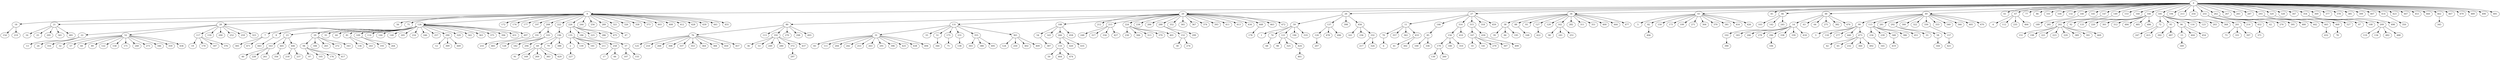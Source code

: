 digraph {
	0 [label=0]
	9 [label=9]
	20 [label=20]
	26 [label=26]
	27 [label=27]
	34 [label=34]
	43 [label=43]
	45 [label=45]
	46 [label=46]
	48 [label=48]
	49 [label=49]
	61 [label=61]
	67 [label=67]
	77 [label=77]
	86 [label=86]
	101 [label=101]
	104 [label=104]
	132 [label=132]
	140 [label=140]
	145 [label=145]
	147 [label=147]
	149 [label=149]
	153 [label=153]
	160 [label=160]
	166 [label=166]
	185 [label=185]
	194 [label=194]
	213 [label=213]
	254 [label=254]
	255 [label=255]
	262 [label=262]
	267 [label=267]
	283 [label=283]
	287 [label=287]
	293 [label=293]
	320 [label=320]
	328 [label=328]
	347 [label=347]
	354 [label=354]
	369 [label=369]
	377 [label=377]
	378 [label=378]
	385 [label=385]
	399 [label=399]
	407 [label=407]
	414 [label=414]
	423 [label=423]
	447 [label=447]
	453 [label=453]
	460 [label=460]
	462 [label=462]
	467 [label=467]
	479 [label=479]
	489 [label=489]
	490 [label=490]
	491 [label=491]
	18 [label=18]
	21 [label=21]
	28 [label=28]
	56 [label=56]
	75 [label=75]
	126 [label=126]
	172 [label=172]
	174 [label=174]
	177 [label=177]
	197 [label=197]
	208 [label=208]
	222 [label=222]
	226 [label=226]
	244 [label=244]
	256 [label=256]
	289 [label=289]
	321 [label=321]
	326 [label=326]
	358 [label=358]
	373 [label=373]
	403 [label=403]
	408 [label=408]
	412 [label=412]
	428 [label=428]
	439 [label=439]
	441 [label=441]
	455 [label=455]
	80 [label=80]
	131 [label=131]
	188 [label=188]
	212 [label=212]
	215 [label=215]
	224 [label=224]
	238 [label=238]
	284 [label=284]
	288 [label=288]
	352 [label=352]
	365 [label=365]
	367 [label=367]
	374 [label=374]
	393 [label=393]
	411 [label=411]
	413 [label=413]
	434 [label=434]
	448 [label=448]
	463 [label=463]
	472 [label=472]
	59 [label=59]
	137 [label=137]
	398 [label=398]
	456 [label=456]
	11 [label=11]
	146 [label=146]
	314 [label=314]
	315 [label=315]
	318 [label=318]
	459 [label=459]
	38 [label=38]
	88 [label=88]
	93 [label=93]
	127 [label=127]
	129 [label=129]
	162 [label=162]
	282 [label=282]
	311 [label=311]
	351 [label=351]
	400 [label=400]
	444 [label=444]
	477 [label=477]
	5 [label=5]
	82 [label=82]
	150 [label=150]
	173 [label=173]
	199 [label=199]
	271 [label=271]
	304 [label=304]
	370 [label=370]
	381 [label=381]
	416 [label=416]
	426 [label=426]
	103 [label=103]
	142 [label=142]
	245 [label=245]
	14 [label=14]
	63 [label=63]
	64 [label=64]
	275 [label=275]
	382 [label=382]
	476 [label=476]
	99 [label=99]
	115 [label=115]
	281 [label=281]
	292 [label=292]
	300 [label=300]
	322 [label=322]
	330 [label=330]
	333 [label=333]
	340 [label=340]
	366 [label=366]
	405 [label=405]
	470 [label=470]
	4 [label=4]
	112 [label=112]
	235 [label=235]
	466 [label=466]
	189 [label=189]
	285 [label=285]
	202 [label=202]
	92 [label=92]
	133 [label=133]
	220 [label=220]
	301 [label=301]
	312 [label=312]
	484 [label=484]
	485 [label=485]
	486 [label=486]
	72 [label=72]
	95 [label=95]
	96 [label=96]
	116 [label=116]
	123 [label=123]
	203 [label=203]
	368 [label=368]
	201 [label=201]
	214 [label=214]
	452 [label=452]
	62 [label=62]
	276 [label=276]
	395 [label=395]
	480 [label=480]
	442 [label=442]
	465 [label=465]
	468 [label=468]
	327 [label=327]
	87 [label=87]
	108 [label=108]
	209 [label=209]
	498 [label=498]
	350 [label=350]
	345 [label=345]
	154 [label=154]
	219 [label=219]
	16 [label=16]
	25 [label=25]
	295 [label=295]
	341 [label=341]
	481 [label=481]
	22 [label=22]
	52 [label=52]
	117 [label=117]
	159 [label=159]
	200 [label=200]
	252 [label=252]
	259 [label=259]
	323 [label=323]
	7 [label=7]
	8 [label=8]
	23 [label=23]
	29 [label=29]
	35 [label=35]
	44 [label=44]
	81 [label=81]
	109 [label=109]
	114 [label=114]
	144 [label=144]
	148 [label=148]
	205 [label=205]
	216 [label=216]
	246 [label=246]
	257 [label=257]
	290 [label=290]
	329 [label=329]
	342 [label=342]
	363 [label=363]
	375 [label=375]
	394 [label=394]
	431 [label=431]
	497 [label=497]
	191 [label=191]
	335 [label=335]
	196 [label=196]
	135 [label=135]
	186 [label=186]
	225 [label=225]
	286 [label=286]
	475 [label=475]
	47 [label=47]
	76 [label=76]
	113 [label=113]
	192 [label=192]
	270 [label=270]
	298 [label=298]
	493 [label=493]
	31 [label=31]
	33 [label=33]
	51 [label=51]
	175 [label=175]
	231 [label=231]
	355 [label=355]
	361 [label=361]
	54 [label=54]
	143 [label=143]
	266 [label=266]
	458 [label=458]
	248 [label=248]
	317 [label=317]
	334 [label=334]
	427 [label=427]
	230 [label=230]
	306 [label=306]
	313 [label=313]
	379 [label=379]
	401 [label=401]
	152 [label=152]
	299 [label=299]
	178 [label=178]
	1 [label=1]
	74 [label=74]
	121 [label=121]
	190 [label=190]
	319 [label=319]
	120 [label=120]
	478 [label=478]
	496 [label=496]
	161 [label=161]
	236 [label=236]
	332 [label=332]
	70 [label=70]
	357 [label=357]
	362 [label=362]
	433 [label=433]
	85 [label=85]
	156 [label=156]
	410 [label=410]
	167 [label=167]
	430 [label=430]
	39 [label=39]
	84 [label=84]
	195 [label=195]
	168 [label=168]
	422 [label=422]
	90 [label=90]
	241 [label=241]
	251 [label=251]
	406 [label=406]
	102 [label=102]
	183 [label=183]
	206 [label=206]
	278 [label=278]
	296 [label=296]
	338 [label=338]
	339 [label=339]
	418 [label=418]
	3 [label=3]
	118 [label=118]
	277 [label=277]
	440 [label=440]
	473 [label=473]
	234 [label=234]
	239 [label=239]
	348 [label=348]
	386 [label=386]
	451 [label=451]
	55 [label=55]
	58 [label=58]
	157 [label=157]
	151 [label=151]
	198 [label=198]
	221 [label=221]
	223 [label=223]
	229 [label=229]
	389 [label=389]
	391 [label=391]
	469 [label=469]
	247 [label=247]
	415 [label=415]
	392 [label=392]
	487 [label=487]
	15 [label=15]
	404 [label=404]
	454 [label=454]
	73 [label=73]
	331 [label=331]
	397 [label=397]
	371 [label=371]
	432 [label=432]
	78 [label=78]
	119 [label=119]
	134 [label=134]
	482 [label=482]
	488 [label=488]
	13 [label=13]
	24 [label=24]
	316 [label=316]
	32 [label=32]
	57 [label=57]
	60 [label=60]
	89 [label=89]
	122 [label=122]
	158 [label=158]
	171 [label=171]
	240 [label=240]
	273 [label=273]
	346 [label=346]
	359 [label=359]
	436 [label=436]
	19 [label=19]
	170 [label=170]
	187 [label=187]
	376 [label=376]
	305 [label=305]
	471 [label=471]
	443 [label=443]
	163 [label=163]
	445 [label=445]
	446 [label=446]
	94 [label=94]
	184 [label=184]
	265 [label=265]
	272 [label=272]
	343 [label=343]
	136 [label=136]
	243 [label=243]
	193 [label=193]
	264 [label=264]
	12 [label=12]
	309 [label=309]
	449 [label=449]
	233 [label=233]
	483 [label=483]
	128 [label=128]
	182 [label=182]
	294 [label=294]
	69 [label=69]
	79 [label=79]
	388 [label=388]
	2 [label=2]
	139 [label=139]
	181 [label=181]
	211 [label=211]
	258 [label=258]
	37 [label=37]
	125 [label=125]
	210 [label=210]
	268 [label=268]
	308 [label=308]
	337 [label=337]
	353 [label=353]
	364 [label=364]
	384 [label=384]
	450 [label=450]
	457 [label=457]
	36 [label=36]
	53 [label=53]
	249 [label=249]
	280 [label=280]
	372 [label=372]
	437 [label=437]
	83 [label=83]
	111 [label=111]
	204 [label=204]
	242 [label=242]
	253 [label=253]
	263 [label=263]
	291 [label=291]
	396 [label=396]
	425 [label=425]
	438 [label=438]
	494 [label=494]
	344 [label=344]
	71 [label=71]
	138 [label=138]
	303 [label=303]
	380 [label=380]
	495 [label=495]
	124 [label=124]
	250 [label=250]
	402 [label=402]
	409 [label=409]
	387 [label=387]
	110 [label=110]
	420 [label=420]
	435 [label=435]
	30 [label=30]
	274 [label=274]
	68 [label=68]
	98 [label=98]
	325 [label=325]
	424 [label=424]
	207 [label=207]
	217 [label=217]
	324 [label=324]
	6 [label=6]
	41 [label=41]
	302 [label=302]
	100 [label=100]
	336 [label=336]
	179 [label=179]
	180 [label=180]
	310 [label=310]
	10 [label=10]
	141 [label=141]
	279 [label=279]
	307 [label=307]
	499 [label=499]
	390 [label=390]
	106 [label=106]
	42 [label=42]
	65 [label=65]
	232 [label=232]
	360 [label=360]
	492 [label=492]
	165 [label=165]
	419 [label=419]
	164 [label=164]
	421 [label=421]
	349 [label=349]
	40 [label=40]
	228 [label=228]
	261 [label=261]
	356 [label=356]
	218 [label=218]
	237 [label=237]
	97 [label=97]
	105 [label=105]
	176 [label=176]
	417 [label=417]
	91 [label=91]
	169 [label=169]
	269 [label=269]
	383 [label=383]
	429 [label=429]
	227 [label=227]
	17 [label=17]
	66 [label=66]
	107 [label=107]
	155 [label=155]
	297 [label=297]
	50 [label=50]
	464 [label=464]
	474 [label=474]
	461 [label=461]
	130 [label=130]
	260 [label=260]
	0 -> 9
	0 -> 20
	0 -> 26
	0 -> 27
	0 -> 34
	0 -> 43
	0 -> 45
	0 -> 46
	0 -> 48
	0 -> 49
	0 -> 61
	0 -> 67
	0 -> 77
	0 -> 86
	0 -> 101
	0 -> 104
	0 -> 132
	0 -> 140
	0 -> 145
	0 -> 147
	0 -> 149
	0 -> 153
	0 -> 160
	0 -> 166
	0 -> 185
	0 -> 194
	0 -> 213
	0 -> 254
	0 -> 255
	0 -> 262
	0 -> 267
	0 -> 283
	0 -> 287
	0 -> 293
	0 -> 320
	0 -> 328
	0 -> 347
	0 -> 354
	0 -> 369
	0 -> 377
	0 -> 378
	0 -> 385
	0 -> 399
	0 -> 407
	0 -> 414
	0 -> 423
	0 -> 447
	0 -> 453
	0 -> 460
	0 -> 462
	0 -> 467
	0 -> 479
	0 -> 489
	0 -> 490
	0 -> 491
	9 -> 18
	9 -> 21
	9 -> 28
	9 -> 56
	9 -> 75
	9 -> 126
	9 -> 172
	9 -> 174
	9 -> 177
	9 -> 197
	9 -> 208
	9 -> 222
	9 -> 226
	9 -> 244
	9 -> 256
	9 -> 289
	9 -> 321
	9 -> 326
	9 -> 358
	9 -> 373
	9 -> 403
	9 -> 408
	9 -> 412
	9 -> 428
	9 -> 439
	9 -> 441
	9 -> 455
	20 -> 80
	20 -> 131
	20 -> 188
	20 -> 212
	20 -> 215
	20 -> 224
	20 -> 238
	20 -> 284
	20 -> 288
	20 -> 352
	20 -> 365
	20 -> 367
	20 -> 374
	20 -> 393
	20 -> 411
	20 -> 413
	20 -> 434
	20 -> 448
	20 -> 463
	20 -> 472
	26 -> 59
	26 -> 137
	26 -> 398
	26 -> 456
	27 -> 11
	27 -> 146
	27 -> 314
	27 -> 315
	27 -> 318
	27 -> 459
	34 -> 38
	34 -> 88
	34 -> 93
	34 -> 127
	34 -> 129
	34 -> 162
	34 -> 282
	34 -> 311
	34 -> 351
	34 -> 400
	34 -> 444
	34 -> 477
	43 -> 5
	43 -> 82
	43 -> 150
	43 -> 173
	43 -> 199
	43 -> 271
	43 -> 304
	43 -> 370
	43 -> 381
	43 -> 416
	43 -> 426
	46 -> 103
	46 -> 142
	46 -> 245
	48 -> 14
	48 -> 63
	48 -> 64
	48 -> 275
	48 -> 382
	48 -> 476
	49 -> 99
	49 -> 115
	49 -> 281
	49 -> 292
	49 -> 300
	49 -> 322
	49 -> 330
	49 -> 333
	49 -> 340
	49 -> 366
	49 -> 405
	49 -> 470
	67 -> 4
	67 -> 112
	67 -> 235
	67 -> 466
	140 -> 189
	147 -> 285
	149 -> 202
	166 -> 92
	166 -> 133
	166 -> 220
	166 -> 301
	166 -> 312
	166 -> 484
	166 -> 485
	166 -> 486
	185 -> 72
	185 -> 95
	185 -> 96
	185 -> 116
	185 -> 123
	185 -> 203
	185 -> 368
	255 -> 201
	255 -> 214
	255 -> 452
	262 -> 62
	262 -> 276
	262 -> 395
	262 -> 480
	293 -> 442
	293 -> 465
	293 -> 468
	320 -> 327
	354 -> 87
	354 -> 108
	354 -> 209
	354 -> 498
	414 -> 350
	462 -> 345
	18 -> 154
	18 -> 219
	21 -> 16
	21 -> 25
	21 -> 295
	21 -> 341
	21 -> 481
	28 -> 22
	28 -> 52
	28 -> 117
	28 -> 159
	28 -> 200
	28 -> 252
	28 -> 259
	28 -> 323
	126 -> 7
	126 -> 8
	126 -> 23
	126 -> 29
	126 -> 35
	126 -> 44
	126 -> 81
	126 -> 109
	126 -> 114
	126 -> 144
	126 -> 148
	126 -> 205
	126 -> 216
	126 -> 246
	126 -> 257
	126 -> 290
	126 -> 329
	126 -> 342
	126 -> 363
	126 -> 375
	126 -> 394
	126 -> 431
	126 -> 497
	208 -> 191
	208 -> 335
	222 -> 196
	226 -> 135
	226 -> 186
	226 -> 225
	226 -> 286
	226 -> 475
	289 -> 47
	80 -> 76
	80 -> 113
	80 -> 192
	80 -> 270
	80 -> 298
	80 -> 493
	131 -> 31
	131 -> 33
	131 -> 51
	131 -> 175
	131 -> 231
	131 -> 355
	131 -> 361
	188 -> 54
	188 -> 143
	188 -> 266
	188 -> 458
	215 -> 248
	215 -> 317
	215 -> 334
	215 -> 427
	224 -> 230
	224 -> 306
	224 -> 313
	224 -> 379
	224 -> 401
	288 -> 152
	288 -> 299
	448 -> 178
	59 -> 1
	59 -> 74
	59 -> 121
	59 -> 190
	59 -> 319
	137 -> 120
	137 -> 478
	137 -> 496
	456 -> 161
	456 -> 236
	456 -> 332
	11 -> 70
	11 -> 357
	11 -> 362
	11 -> 433
	146 -> 85
	314 -> 156
	314 -> 410
	315 -> 167
	315 -> 430
	38 -> 39
	38 -> 84
	38 -> 195
	88 -> 168
	127 -> 422
	162 -> 90
	162 -> 241
	162 -> 251
	82 -> 406
	14 -> 102
	14 -> 183
	14 -> 206
	14 -> 278
	14 -> 296
	14 -> 338
	14 -> 339
	14 -> 418
	99 -> 3
	99 -> 118
	99 -> 277
	99 -> 440
	99 -> 473
	115 -> 234
	115 -> 239
	115 -> 348
	115 -> 386
	115 -> 451
	292 -> 55
	292 -> 58
	330 -> 157
	202 -> 151
	202 -> 198
	202 -> 221
	202 -> 223
	202 -> 229
	202 -> 389
	202 -> 391
	202 -> 469
	72 -> 247
	72 -> 415
	95 -> 392
	95 -> 487
	96 -> 15
	96 -> 404
	96 -> 454
	201 -> 73
	201 -> 331
	201 -> 397
	452 -> 371
	465 -> 432
	468 -> 78
	209 -> 119
	209 -> 134
	209 -> 482
	209 -> 488
	22 -> 13
	22 -> 24
	22 -> 316
	52 -> 32
	52 -> 57
	52 -> 60
	52 -> 89
	52 -> 122
	52 -> 158
	52 -> 171
	52 -> 240
	52 -> 273
	52 -> 346
	52 -> 359
	52 -> 436
	117 -> 19
	117 -> 170
	117 -> 187
	117 -> 376
	7 -> 305
	7 -> 471
	8 -> 443
	23 -> 163
	23 -> 445
	23 -> 446
	29 -> 94
	29 -> 184
	29 -> 265
	29 -> 272
	29 -> 343
	81 -> 136
	81 -> 243
	109 -> 193
	109 -> 264
	290 -> 12
	290 -> 309
	290 -> 449
	497 -> 233
	191 -> 483
	335 -> 128
	335 -> 182
	335 -> 294
	196 -> 69
	196 -> 79
	196 -> 388
	135 -> 2
	135 -> 139
	135 -> 181
	135 -> 211
	135 -> 258
	186 -> 37
	76 -> 125
	76 -> 210
	76 -> 268
	76 -> 308
	76 -> 337
	76 -> 353
	76 -> 364
	76 -> 384
	76 -> 450
	76 -> 457
	192 -> 36
	192 -> 53
	192 -> 249
	192 -> 280
	192 -> 372
	192 -> 437
	31 -> 83
	31 -> 111
	31 -> 204
	31 -> 242
	31 -> 253
	31 -> 263
	31 -> 291
	31 -> 396
	31 -> 425
	31 -> 438
	31 -> 494
	51 -> 344
	175 -> 71
	231 -> 138
	355 -> 303
	355 -> 380
	355 -> 495
	361 -> 124
	361 -> 250
	361 -> 402
	361 -> 409
	54 -> 387
	266 -> 110
	266 -> 420
	266 -> 435
	152 -> 30
	152 -> 274
	74 -> 68
	121 -> 98
	121 -> 325
	121 -> 424
	120 -> 207
	332 -> 217
	332 -> 324
	70 -> 6
	433 -> 41
	433 -> 302
	85 -> 100
	85 -> 336
	156 -> 179
	156 -> 180
	156 -> 310
	167 -> 10
	167 -> 141
	167 -> 279
	167 -> 307
	430 -> 499
	102 -> 390
	296 -> 106
	473 -> 42
	473 -> 65
	473 -> 232
	473 -> 360
	473 -> 492
	234 -> 165
	348 -> 419
	58 -> 164
	157 -> 421
	15 -> 349
	163 -> 40
	163 -> 228
	163 -> 261
	445 -> 356
	446 -> 218
	446 -> 237
	94 -> 97
	94 -> 105
	94 -> 176
	94 -> 417
	69 -> 91
	69 -> 169
	69 -> 269
	69 -> 383
	69 -> 429
	2 -> 227
	258 -> 17
	258 -> 66
	37 -> 107
	37 -> 155
	372 -> 297
	110 -> 50
	110 -> 464
	110 -> 474
	424 -> 461
	179 -> 130
	179 -> 260
}

